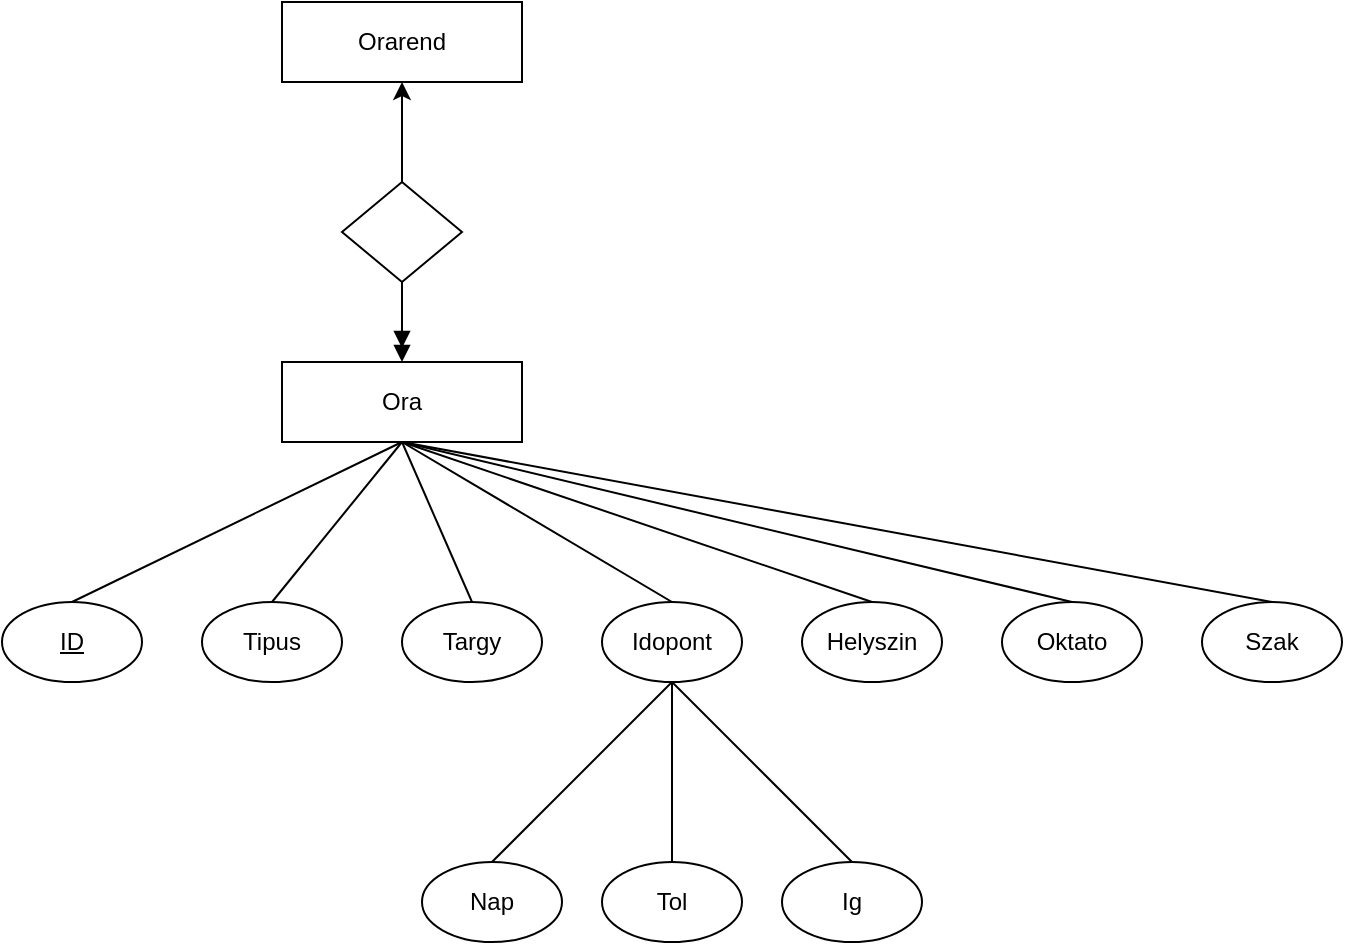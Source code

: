 <mxfile version="28.2.5">
  <diagram name="1 oldal" id="vtAPzL273YHLkj2oCTos">
    <mxGraphModel dx="2058" dy="786" grid="1" gridSize="10" guides="1" tooltips="1" connect="1" arrows="1" fold="1" page="1" pageScale="1" pageWidth="827" pageHeight="1169" math="0" shadow="0">
      <root>
        <mxCell id="0" />
        <mxCell id="1" parent="0" />
        <mxCell id="vJKcod1ifr4LJ59-kTzk-1" value="Orarend" style="rounded=0;whiteSpace=wrap;html=1;" parent="1" vertex="1">
          <mxGeometry x="200" y="80" width="120" height="40" as="geometry" />
        </mxCell>
        <mxCell id="vJKcod1ifr4LJ59-kTzk-14" style="edgeStyle=orthogonalEdgeStyle;rounded=0;orthogonalLoop=1;jettySize=auto;html=1;exitX=0.5;exitY=0;exitDx=0;exitDy=0;entryX=0.5;entryY=1;entryDx=0;entryDy=0;" parent="1" source="vJKcod1ifr4LJ59-kTzk-2" target="vJKcod1ifr4LJ59-kTzk-1" edge="1">
          <mxGeometry relative="1" as="geometry" />
        </mxCell>
        <mxCell id="vJKcod1ifr4LJ59-kTzk-15" style="edgeStyle=orthogonalEdgeStyle;rounded=0;orthogonalLoop=1;jettySize=auto;html=1;exitX=0.5;exitY=1;exitDx=0;exitDy=0;entryX=0.5;entryY=0;entryDx=0;entryDy=0;endArrow=doubleBlock;endFill=1;" parent="1" source="vJKcod1ifr4LJ59-kTzk-2" target="vJKcod1ifr4LJ59-kTzk-3" edge="1">
          <mxGeometry relative="1" as="geometry" />
        </mxCell>
        <mxCell id="vJKcod1ifr4LJ59-kTzk-2" value="" style="rhombus;whiteSpace=wrap;html=1;" parent="1" vertex="1">
          <mxGeometry x="230" y="170" width="60" height="50" as="geometry" />
        </mxCell>
        <mxCell id="vJKcod1ifr4LJ59-kTzk-3" value="Ora" style="rounded=0;whiteSpace=wrap;html=1;" parent="1" vertex="1">
          <mxGeometry x="200" y="260" width="120" height="40" as="geometry" />
        </mxCell>
        <mxCell id="vJKcod1ifr4LJ59-kTzk-4" value="&lt;u&gt;ID&lt;/u&gt;" style="ellipse;whiteSpace=wrap;html=1;" parent="1" vertex="1">
          <mxGeometry x="60" y="380" width="70" height="40" as="geometry" />
        </mxCell>
        <mxCell id="vJKcod1ifr4LJ59-kTzk-5" value="Tipus" style="ellipse;whiteSpace=wrap;html=1;" parent="1" vertex="1">
          <mxGeometry x="160" y="380" width="70" height="40" as="geometry" />
        </mxCell>
        <mxCell id="vJKcod1ifr4LJ59-kTzk-6" value="Targy" style="ellipse;whiteSpace=wrap;html=1;" parent="1" vertex="1">
          <mxGeometry x="260" y="380" width="70" height="40" as="geometry" />
        </mxCell>
        <mxCell id="vJKcod1ifr4LJ59-kTzk-7" value="Idopont" style="ellipse;whiteSpace=wrap;html=1;" parent="1" vertex="1">
          <mxGeometry x="360" y="380" width="70" height="40" as="geometry" />
        </mxCell>
        <mxCell id="vJKcod1ifr4LJ59-kTzk-8" value="Helyszin" style="ellipse;whiteSpace=wrap;html=1;" parent="1" vertex="1">
          <mxGeometry x="460" y="380" width="70" height="40" as="geometry" />
        </mxCell>
        <mxCell id="vJKcod1ifr4LJ59-kTzk-9" value="Oktato" style="ellipse;whiteSpace=wrap;html=1;" parent="1" vertex="1">
          <mxGeometry x="560" y="380" width="70" height="40" as="geometry" />
        </mxCell>
        <mxCell id="vJKcod1ifr4LJ59-kTzk-10" value="Szak" style="ellipse;whiteSpace=wrap;html=1;" parent="1" vertex="1">
          <mxGeometry x="660" y="380" width="70" height="40" as="geometry" />
        </mxCell>
        <mxCell id="vJKcod1ifr4LJ59-kTzk-11" value="Nap" style="ellipse;whiteSpace=wrap;html=1;" parent="1" vertex="1">
          <mxGeometry x="270" y="510" width="70" height="40" as="geometry" />
        </mxCell>
        <mxCell id="vJKcod1ifr4LJ59-kTzk-12" value="Tol" style="ellipse;whiteSpace=wrap;html=1;" parent="1" vertex="1">
          <mxGeometry x="360" y="510" width="70" height="40" as="geometry" />
        </mxCell>
        <mxCell id="vJKcod1ifr4LJ59-kTzk-13" value="Ig" style="ellipse;whiteSpace=wrap;html=1;" parent="1" vertex="1">
          <mxGeometry x="450" y="510" width="70" height="40" as="geometry" />
        </mxCell>
        <mxCell id="IKbCV-6nyScGTYI6lFTo-1" value="" style="endArrow=none;html=1;rounded=0;entryX=0.5;entryY=1;entryDx=0;entryDy=0;exitX=0.5;exitY=0;exitDx=0;exitDy=0;" edge="1" parent="1" source="vJKcod1ifr4LJ59-kTzk-4" target="vJKcod1ifr4LJ59-kTzk-3">
          <mxGeometry width="50" height="50" relative="1" as="geometry">
            <mxPoint x="390" y="430" as="sourcePoint" />
            <mxPoint x="440" y="380" as="targetPoint" />
          </mxGeometry>
        </mxCell>
        <mxCell id="IKbCV-6nyScGTYI6lFTo-3" value="" style="endArrow=none;html=1;rounded=0;entryX=0.5;entryY=1;entryDx=0;entryDy=0;exitX=0.5;exitY=0;exitDx=0;exitDy=0;" edge="1" parent="1" source="vJKcod1ifr4LJ59-kTzk-5" target="vJKcod1ifr4LJ59-kTzk-3">
          <mxGeometry width="50" height="50" relative="1" as="geometry">
            <mxPoint x="390" y="420" as="sourcePoint" />
            <mxPoint x="440" y="370" as="targetPoint" />
          </mxGeometry>
        </mxCell>
        <mxCell id="IKbCV-6nyScGTYI6lFTo-4" value="" style="endArrow=none;html=1;rounded=0;entryX=0.5;entryY=1;entryDx=0;entryDy=0;exitX=0.5;exitY=0;exitDx=0;exitDy=0;" edge="1" parent="1" source="vJKcod1ifr4LJ59-kTzk-6" target="vJKcod1ifr4LJ59-kTzk-3">
          <mxGeometry width="50" height="50" relative="1" as="geometry">
            <mxPoint x="390" y="420" as="sourcePoint" />
            <mxPoint x="440" y="370" as="targetPoint" />
          </mxGeometry>
        </mxCell>
        <mxCell id="IKbCV-6nyScGTYI6lFTo-5" value="" style="endArrow=none;html=1;rounded=0;entryX=0.5;entryY=1;entryDx=0;entryDy=0;exitX=0.5;exitY=0;exitDx=0;exitDy=0;" edge="1" parent="1" source="vJKcod1ifr4LJ59-kTzk-7" target="vJKcod1ifr4LJ59-kTzk-3">
          <mxGeometry width="50" height="50" relative="1" as="geometry">
            <mxPoint x="390" y="420" as="sourcePoint" />
            <mxPoint x="440" y="370" as="targetPoint" />
          </mxGeometry>
        </mxCell>
        <mxCell id="IKbCV-6nyScGTYI6lFTo-6" value="" style="endArrow=none;html=1;rounded=0;entryX=0.5;entryY=1;entryDx=0;entryDy=0;exitX=0.5;exitY=0;exitDx=0;exitDy=0;" edge="1" parent="1" source="vJKcod1ifr4LJ59-kTzk-8" target="vJKcod1ifr4LJ59-kTzk-3">
          <mxGeometry width="50" height="50" relative="1" as="geometry">
            <mxPoint x="390" y="420" as="sourcePoint" />
            <mxPoint x="440" y="370" as="targetPoint" />
          </mxGeometry>
        </mxCell>
        <mxCell id="IKbCV-6nyScGTYI6lFTo-7" value="" style="endArrow=none;html=1;rounded=0;entryX=0.5;entryY=1;entryDx=0;entryDy=0;exitX=0.5;exitY=0;exitDx=0;exitDy=0;" edge="1" parent="1" source="vJKcod1ifr4LJ59-kTzk-9" target="vJKcod1ifr4LJ59-kTzk-3">
          <mxGeometry width="50" height="50" relative="1" as="geometry">
            <mxPoint x="390" y="420" as="sourcePoint" />
            <mxPoint x="440" y="370" as="targetPoint" />
          </mxGeometry>
        </mxCell>
        <mxCell id="IKbCV-6nyScGTYI6lFTo-8" value="" style="endArrow=none;html=1;rounded=0;entryX=0.5;entryY=1;entryDx=0;entryDy=0;exitX=0.5;exitY=0;exitDx=0;exitDy=0;" edge="1" parent="1" source="vJKcod1ifr4LJ59-kTzk-10" target="vJKcod1ifr4LJ59-kTzk-3">
          <mxGeometry width="50" height="50" relative="1" as="geometry">
            <mxPoint x="390" y="420" as="sourcePoint" />
            <mxPoint x="440" y="370" as="targetPoint" />
          </mxGeometry>
        </mxCell>
        <mxCell id="IKbCV-6nyScGTYI6lFTo-9" value="" style="endArrow=none;html=1;rounded=0;entryX=0.5;entryY=1;entryDx=0;entryDy=0;exitX=0.5;exitY=0;exitDx=0;exitDy=0;" edge="1" parent="1" source="vJKcod1ifr4LJ59-kTzk-11" target="vJKcod1ifr4LJ59-kTzk-7">
          <mxGeometry width="50" height="50" relative="1" as="geometry">
            <mxPoint x="360" y="460" as="sourcePoint" />
            <mxPoint x="410" y="460" as="targetPoint" />
          </mxGeometry>
        </mxCell>
        <mxCell id="IKbCV-6nyScGTYI6lFTo-10" value="" style="endArrow=none;html=1;rounded=0;exitX=0.5;exitY=1;exitDx=0;exitDy=0;entryX=0.5;entryY=0;entryDx=0;entryDy=0;" edge="1" parent="1" source="vJKcod1ifr4LJ59-kTzk-7" target="vJKcod1ifr4LJ59-kTzk-12">
          <mxGeometry width="50" height="50" relative="1" as="geometry">
            <mxPoint x="390" y="420" as="sourcePoint" />
            <mxPoint x="440" y="370" as="targetPoint" />
          </mxGeometry>
        </mxCell>
        <mxCell id="IKbCV-6nyScGTYI6lFTo-11" value="" style="endArrow=none;html=1;rounded=0;exitX=0.5;exitY=1;exitDx=0;exitDy=0;entryX=0.5;entryY=0;entryDx=0;entryDy=0;" edge="1" parent="1" source="vJKcod1ifr4LJ59-kTzk-7" target="vJKcod1ifr4LJ59-kTzk-13">
          <mxGeometry width="50" height="50" relative="1" as="geometry">
            <mxPoint x="390" y="420" as="sourcePoint" />
            <mxPoint x="440" y="370" as="targetPoint" />
          </mxGeometry>
        </mxCell>
      </root>
    </mxGraphModel>
  </diagram>
</mxfile>
